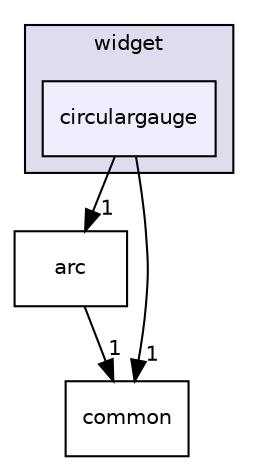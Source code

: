 digraph "widget/circulargauge" {
  compound=true
  node [ fontsize="10", fontname="Helvetica"];
  edge [ labelfontsize="10", labelfontname="Helvetica"];
  subgraph clusterdir_0c245a8c11489be7bfdc89f08db7c162 {
    graph [ bgcolor="#ddddee", pencolor="black", label="widget" fontname="Helvetica", fontsize="10", URL="dir_0c245a8c11489be7bfdc89f08db7c162.html"]
  dir_3023d29f98db295370bce2c60764e699 [shape=box, label="circulargauge", style="filled", fillcolor="#eeeeff", pencolor="black", URL="dir_3023d29f98db295370bce2c60764e699.html"];
  }
  dir_9b5ad86b85f0f4e05cd83caff154d015 [shape=box label="arc" URL="dir_9b5ad86b85f0f4e05cd83caff154d015.html"];
  dir_bdd9a5d540de89e9fe90efdfc6973a4f [shape=box label="common" URL="dir_bdd9a5d540de89e9fe90efdfc6973a4f.html"];
  dir_3023d29f98db295370bce2c60764e699->dir_9b5ad86b85f0f4e05cd83caff154d015 [headlabel="1", labeldistance=1.5 headhref="dir_000015_000010.html"];
  dir_3023d29f98db295370bce2c60764e699->dir_bdd9a5d540de89e9fe90efdfc6973a4f [headlabel="1", labeldistance=1.5 headhref="dir_000015_000000.html"];
  dir_9b5ad86b85f0f4e05cd83caff154d015->dir_bdd9a5d540de89e9fe90efdfc6973a4f [headlabel="1", labeldistance=1.5 headhref="dir_000010_000000.html"];
}
